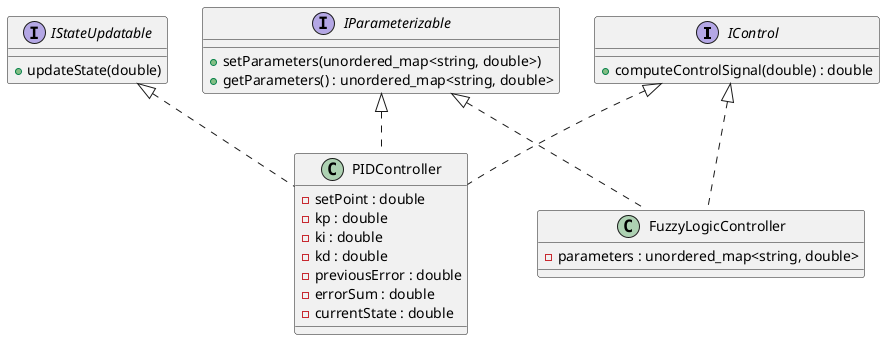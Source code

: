 @startuml

' Define interfaces
interface IControl {
    +computeControlSignal(double) : double
}

interface IParameterizable {
    +setParameters(unordered_map<string, double>)
    +getParameters() : unordered_map<string, double>
}

interface IStateUpdatable {
    +updateState(double)
}

' Define classes
class PIDController implements IControl, IParameterizable, IStateUpdatable{
    -setPoint : double
    -kp : double
    -ki : double
    -kd : double
    -previousError : double
    -errorSum : double
    -currentState : double
}

class FuzzyLogicController implements  IControl, IParameterizable{
    -parameters : unordered_map<string, double>
}


@enduml
